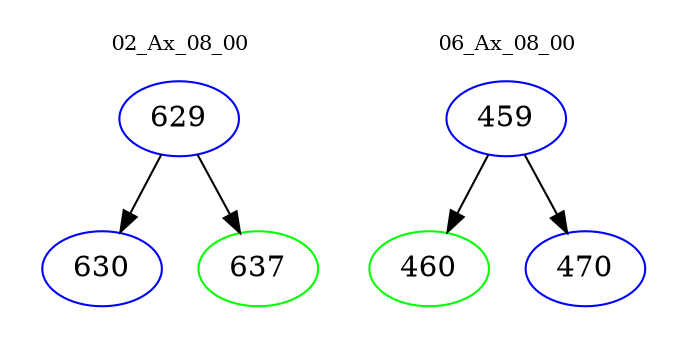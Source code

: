 digraph{
subgraph cluster_0 {
color = white
label = "02_Ax_08_00";
fontsize=10;
T0_629 [label="629", color="blue"]
T0_629 -> T0_630 [color="black"]
T0_630 [label="630", color="blue"]
T0_629 -> T0_637 [color="black"]
T0_637 [label="637", color="green"]
}
subgraph cluster_1 {
color = white
label = "06_Ax_08_00";
fontsize=10;
T1_459 [label="459", color="blue"]
T1_459 -> T1_460 [color="black"]
T1_460 [label="460", color="green"]
T1_459 -> T1_470 [color="black"]
T1_470 [label="470", color="blue"]
}
}

